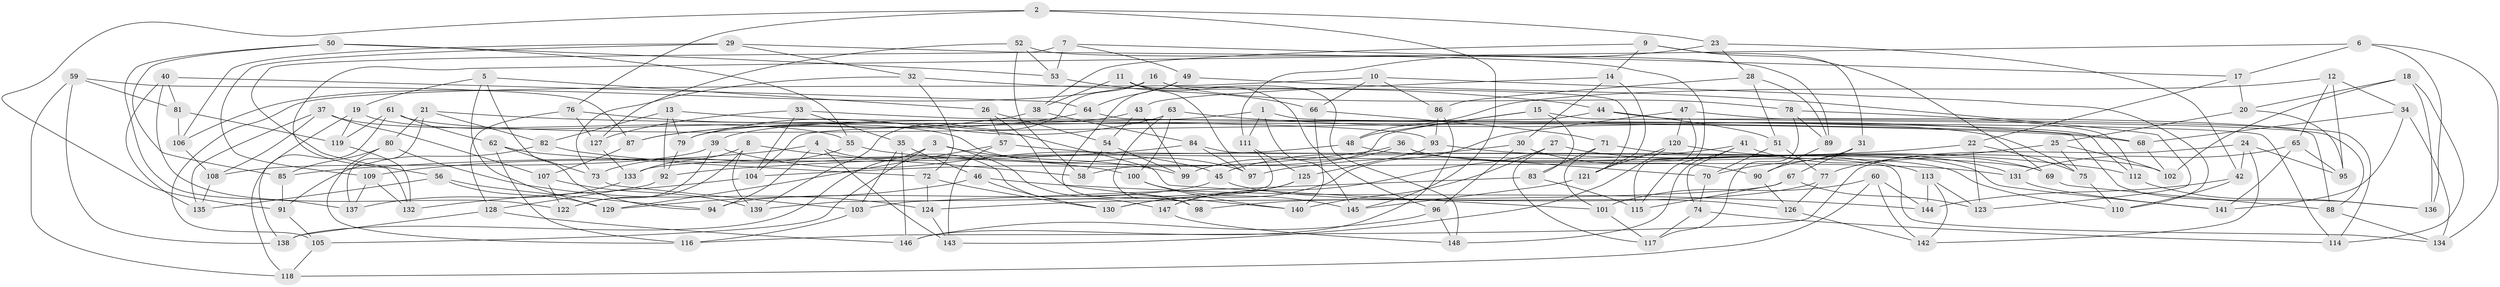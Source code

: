 // coarse degree distribution, {4: 0.44594594594594594, 13: 0.02702702702702703, 10: 0.04054054054054054, 6: 0.28378378378378377, 7: 0.013513513513513514, 12: 0.02702702702702703, 9: 0.02702702702702703, 5: 0.05405405405405406, 8: 0.06756756756756757, 3: 0.013513513513513514}
// Generated by graph-tools (version 1.1) at 2025/20/03/04/25 18:20:31]
// undirected, 148 vertices, 296 edges
graph export_dot {
graph [start="1"]
  node [color=gray90,style=filled];
  1;
  2;
  3;
  4;
  5;
  6;
  7;
  8;
  9;
  10;
  11;
  12;
  13;
  14;
  15;
  16;
  17;
  18;
  19;
  20;
  21;
  22;
  23;
  24;
  25;
  26;
  27;
  28;
  29;
  30;
  31;
  32;
  33;
  34;
  35;
  36;
  37;
  38;
  39;
  40;
  41;
  42;
  43;
  44;
  45;
  46;
  47;
  48;
  49;
  50;
  51;
  52;
  53;
  54;
  55;
  56;
  57;
  58;
  59;
  60;
  61;
  62;
  63;
  64;
  65;
  66;
  67;
  68;
  69;
  70;
  71;
  72;
  73;
  74;
  75;
  76;
  77;
  78;
  79;
  80;
  81;
  82;
  83;
  84;
  85;
  86;
  87;
  88;
  89;
  90;
  91;
  92;
  93;
  94;
  95;
  96;
  97;
  98;
  99;
  100;
  101;
  102;
  103;
  104;
  105;
  106;
  107;
  108;
  109;
  110;
  111;
  112;
  113;
  114;
  115;
  116;
  117;
  118;
  119;
  120;
  121;
  122;
  123;
  124;
  125;
  126;
  127;
  128;
  129;
  130;
  131;
  132;
  133;
  134;
  135;
  136;
  137;
  138;
  139;
  140;
  141;
  142;
  143;
  144;
  145;
  146;
  147;
  148;
  1 -- 112;
  1 -- 111;
  1 -- 39;
  1 -- 145;
  2 -- 145;
  2 -- 76;
  2 -- 23;
  2 -- 91;
  3 -- 138;
  3 -- 99;
  3 -- 98;
  3 -- 105;
  4 -- 109;
  4 -- 143;
  4 -- 94;
  4 -- 147;
  5 -- 94;
  5 -- 19;
  5 -- 26;
  5 -- 129;
  6 -- 17;
  6 -- 136;
  6 -- 134;
  6 -- 132;
  7 -- 17;
  7 -- 49;
  7 -- 56;
  7 -- 53;
  8 -- 139;
  8 -- 58;
  8 -- 133;
  8 -- 122;
  9 -- 38;
  9 -- 31;
  9 -- 14;
  9 -- 69;
  10 -- 66;
  10 -- 110;
  10 -- 105;
  10 -- 86;
  11 -- 97;
  11 -- 148;
  11 -- 38;
  11 -- 96;
  12 -- 65;
  12 -- 34;
  12 -- 95;
  12 -- 48;
  13 -- 79;
  13 -- 82;
  13 -- 93;
  13 -- 92;
  14 -- 43;
  14 -- 30;
  14 -- 121;
  15 -- 58;
  15 -- 88;
  15 -- 83;
  15 -- 48;
  16 -- 139;
  16 -- 106;
  16 -- 78;
  16 -- 121;
  17 -- 22;
  17 -- 20;
  18 -- 20;
  18 -- 136;
  18 -- 102;
  18 -- 114;
  19 -- 119;
  19 -- 97;
  19 -- 138;
  20 -- 25;
  20 -- 95;
  21 -- 82;
  21 -- 80;
  21 -- 137;
  21 -- 68;
  22 -- 92;
  22 -- 123;
  22 -- 75;
  23 -- 28;
  23 -- 111;
  23 -- 42;
  24 -- 142;
  24 -- 95;
  24 -- 42;
  24 -- 116;
  25 -- 102;
  25 -- 75;
  25 -- 77;
  26 -- 54;
  26 -- 140;
  26 -- 57;
  27 -- 147;
  27 -- 113;
  27 -- 117;
  27 -- 140;
  28 -- 86;
  28 -- 89;
  28 -- 51;
  29 -- 106;
  29 -- 32;
  29 -- 109;
  29 -- 115;
  30 -- 96;
  30 -- 45;
  30 -- 90;
  31 -- 70;
  31 -- 67;
  31 -- 90;
  32 -- 73;
  32 -- 72;
  32 -- 44;
  33 -- 136;
  33 -- 104;
  33 -- 35;
  33 -- 127;
  34 -- 68;
  34 -- 134;
  34 -- 141;
  35 -- 146;
  35 -- 103;
  35 -- 46;
  36 -- 99;
  36 -- 141;
  36 -- 110;
  36 -- 104;
  37 -- 108;
  37 -- 55;
  37 -- 107;
  37 -- 135;
  38 -- 84;
  38 -- 87;
  39 -- 122;
  39 -- 108;
  39 -- 45;
  40 -- 135;
  40 -- 81;
  40 -- 122;
  40 -- 64;
  41 -- 69;
  41 -- 74;
  41 -- 97;
  41 -- 148;
  42 -- 110;
  42 -- 144;
  43 -- 99;
  43 -- 54;
  43 -- 79;
  44 -- 51;
  44 -- 104;
  44 -- 88;
  45 -- 126;
  45 -- 94;
  46 -- 144;
  46 -- 129;
  46 -- 130;
  47 -- 114;
  47 -- 115;
  47 -- 120;
  47 -- 130;
  48 -- 70;
  48 -- 133;
  49 -- 98;
  49 -- 64;
  49 -- 123;
  50 -- 137;
  50 -- 53;
  50 -- 55;
  50 -- 85;
  51 -- 77;
  51 -- 70;
  52 -- 58;
  52 -- 127;
  52 -- 53;
  52 -- 89;
  53 -- 66;
  54 -- 99;
  54 -- 58;
  55 -- 131;
  55 -- 73;
  56 -- 129;
  56 -- 135;
  56 -- 94;
  57 -- 129;
  57 -- 143;
  57 -- 69;
  59 -- 87;
  59 -- 138;
  59 -- 118;
  59 -- 81;
  60 -- 144;
  60 -- 101;
  60 -- 142;
  60 -- 118;
  61 -- 118;
  61 -- 75;
  61 -- 62;
  61 -- 119;
  62 -- 116;
  62 -- 73;
  62 -- 72;
  63 -- 79;
  63 -- 98;
  63 -- 100;
  63 -- 68;
  64 -- 114;
  64 -- 87;
  65 -- 141;
  65 -- 131;
  65 -- 95;
  66 -- 71;
  66 -- 140;
  67 -- 124;
  67 -- 115;
  67 -- 123;
  68 -- 102;
  69 -- 88;
  70 -- 74;
  71 -- 101;
  71 -- 83;
  71 -- 102;
  72 -- 124;
  72 -- 130;
  73 -- 103;
  74 -- 117;
  74 -- 114;
  75 -- 110;
  76 -- 101;
  76 -- 127;
  76 -- 128;
  77 -- 98;
  77 -- 126;
  78 -- 112;
  78 -- 89;
  78 -- 117;
  79 -- 92;
  80 -- 116;
  80 -- 124;
  80 -- 85;
  81 -- 119;
  81 -- 106;
  82 -- 100;
  82 -- 91;
  83 -- 103;
  83 -- 115;
  84 -- 97;
  84 -- 134;
  84 -- 85;
  85 -- 91;
  86 -- 146;
  86 -- 93;
  87 -- 107;
  88 -- 134;
  89 -- 90;
  90 -- 126;
  91 -- 105;
  92 -- 128;
  93 -- 112;
  93 -- 125;
  96 -- 148;
  96 -- 146;
  100 -- 145;
  100 -- 140;
  101 -- 117;
  103 -- 116;
  104 -- 132;
  105 -- 118;
  106 -- 108;
  107 -- 139;
  107 -- 122;
  108 -- 135;
  109 -- 137;
  109 -- 132;
  111 -- 125;
  111 -- 139;
  112 -- 136;
  113 -- 123;
  113 -- 142;
  113 -- 144;
  119 -- 132;
  120 -- 121;
  120 -- 143;
  120 -- 131;
  121 -- 145;
  124 -- 143;
  125 -- 130;
  125 -- 147;
  126 -- 142;
  127 -- 133;
  128 -- 146;
  128 -- 138;
  131 -- 141;
  133 -- 137;
  147 -- 148;
}
